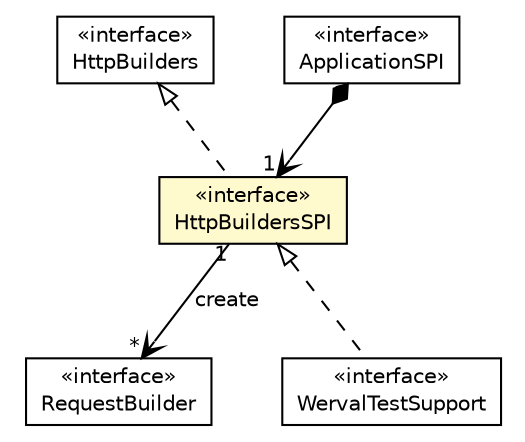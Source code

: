 #!/usr/local/bin/dot
#
# Class diagram 
# Generated by UMLGraph version R5_6-24-gf6e263 (http://www.umlgraph.org/)
#

digraph G {
	edge [fontname="Helvetica",fontsize=10,labelfontname="Helvetica",labelfontsize=10];
	node [fontname="Helvetica",fontsize=10,shape=plaintext];
	nodesep=0.25;
	ranksep=0.5;
	// io.werval.api.http.HttpBuilders
	c20629 [label=<<table title="io.werval.api.http.HttpBuilders" border="0" cellborder="1" cellspacing="0" cellpadding="2" port="p" href="../../api/http/HttpBuilders.html">
		<tr><td><table border="0" cellspacing="0" cellpadding="1">
<tr><td align="center" balign="center"> &#171;interface&#187; </td></tr>
<tr><td align="center" balign="center"> HttpBuilders </td></tr>
		</table></td></tr>
		</table>>, URL="../../api/http/HttpBuilders.html", fontname="Helvetica", fontcolor="black", fontsize=10.0];
	// io.werval.spi.ApplicationSPI
	c20742 [label=<<table title="io.werval.spi.ApplicationSPI" border="0" cellborder="1" cellspacing="0" cellpadding="2" port="p" href="../ApplicationSPI.html">
		<tr><td><table border="0" cellspacing="0" cellpadding="1">
<tr><td align="center" balign="center"> &#171;interface&#187; </td></tr>
<tr><td align="center" balign="center"> ApplicationSPI </td></tr>
		</table></td></tr>
		</table>>, URL="../ApplicationSPI.html", fontname="Helvetica", fontcolor="black", fontsize=10.0];
	// io.werval.spi.http.HttpBuildersSPI
	c20756 [label=<<table title="io.werval.spi.http.HttpBuildersSPI" border="0" cellborder="1" cellspacing="0" cellpadding="2" port="p" bgcolor="lemonChiffon" href="./HttpBuildersSPI.html">
		<tr><td><table border="0" cellspacing="0" cellpadding="1">
<tr><td align="center" balign="center"> &#171;interface&#187; </td></tr>
<tr><td align="center" balign="center"> HttpBuildersSPI </td></tr>
		</table></td></tr>
		</table>>, URL="./HttpBuildersSPI.html", fontname="Helvetica", fontcolor="black", fontsize=10.0];
	// io.werval.spi.http.HttpBuildersSPI.RequestBuilder
	c20757 [label=<<table title="io.werval.spi.http.HttpBuildersSPI.RequestBuilder" border="0" cellborder="1" cellspacing="0" cellpadding="2" port="p" href="./HttpBuildersSPI.RequestBuilder.html">
		<tr><td><table border="0" cellspacing="0" cellpadding="1">
<tr><td align="center" balign="center"> &#171;interface&#187; </td></tr>
<tr><td align="center" balign="center"> RequestBuilder </td></tr>
		</table></td></tr>
		</table>>, URL="./HttpBuildersSPI.RequestBuilder.html", fontname="Helvetica", fontcolor="black", fontsize=10.0];
	// io.werval.test.WervalTestSupport
	c20767 [label=<<table title="io.werval.test.WervalTestSupport" border="0" cellborder="1" cellspacing="0" cellpadding="2" port="p" href="../../test/WervalTestSupport.html">
		<tr><td><table border="0" cellspacing="0" cellpadding="1">
<tr><td align="center" balign="center"> &#171;interface&#187; </td></tr>
<tr><td align="center" balign="center"> WervalTestSupport </td></tr>
		</table></td></tr>
		</table>>, URL="../../test/WervalTestSupport.html", fontname="Helvetica", fontcolor="black", fontsize=10.0];
	// io.werval.spi.ApplicationSPI NAVCOMPOSED io.werval.spi.http.HttpBuildersSPI
	c20742:p -> c20756:p [taillabel="1", label="", headlabel="1", fontname="Helvetica", fontcolor="black", fontsize=10.0, color="black", arrowhead=open, arrowtail=diamond, dir=both];
	//io.werval.spi.http.HttpBuildersSPI implements io.werval.api.http.HttpBuilders
	c20629:p -> c20756:p [dir=back,arrowtail=empty,style=dashed];
	// io.werval.spi.http.HttpBuildersSPI NAVASSOC io.werval.spi.http.HttpBuildersSPI.RequestBuilder
	c20756:p -> c20757:p [taillabel="1", label="create", headlabel="*", fontname="Helvetica", fontcolor="black", fontsize=10.0, color="black", arrowhead=open];
	//io.werval.test.WervalTestSupport implements io.werval.spi.http.HttpBuildersSPI
	c20756:p -> c20767:p [dir=back,arrowtail=empty,style=dashed];
}

